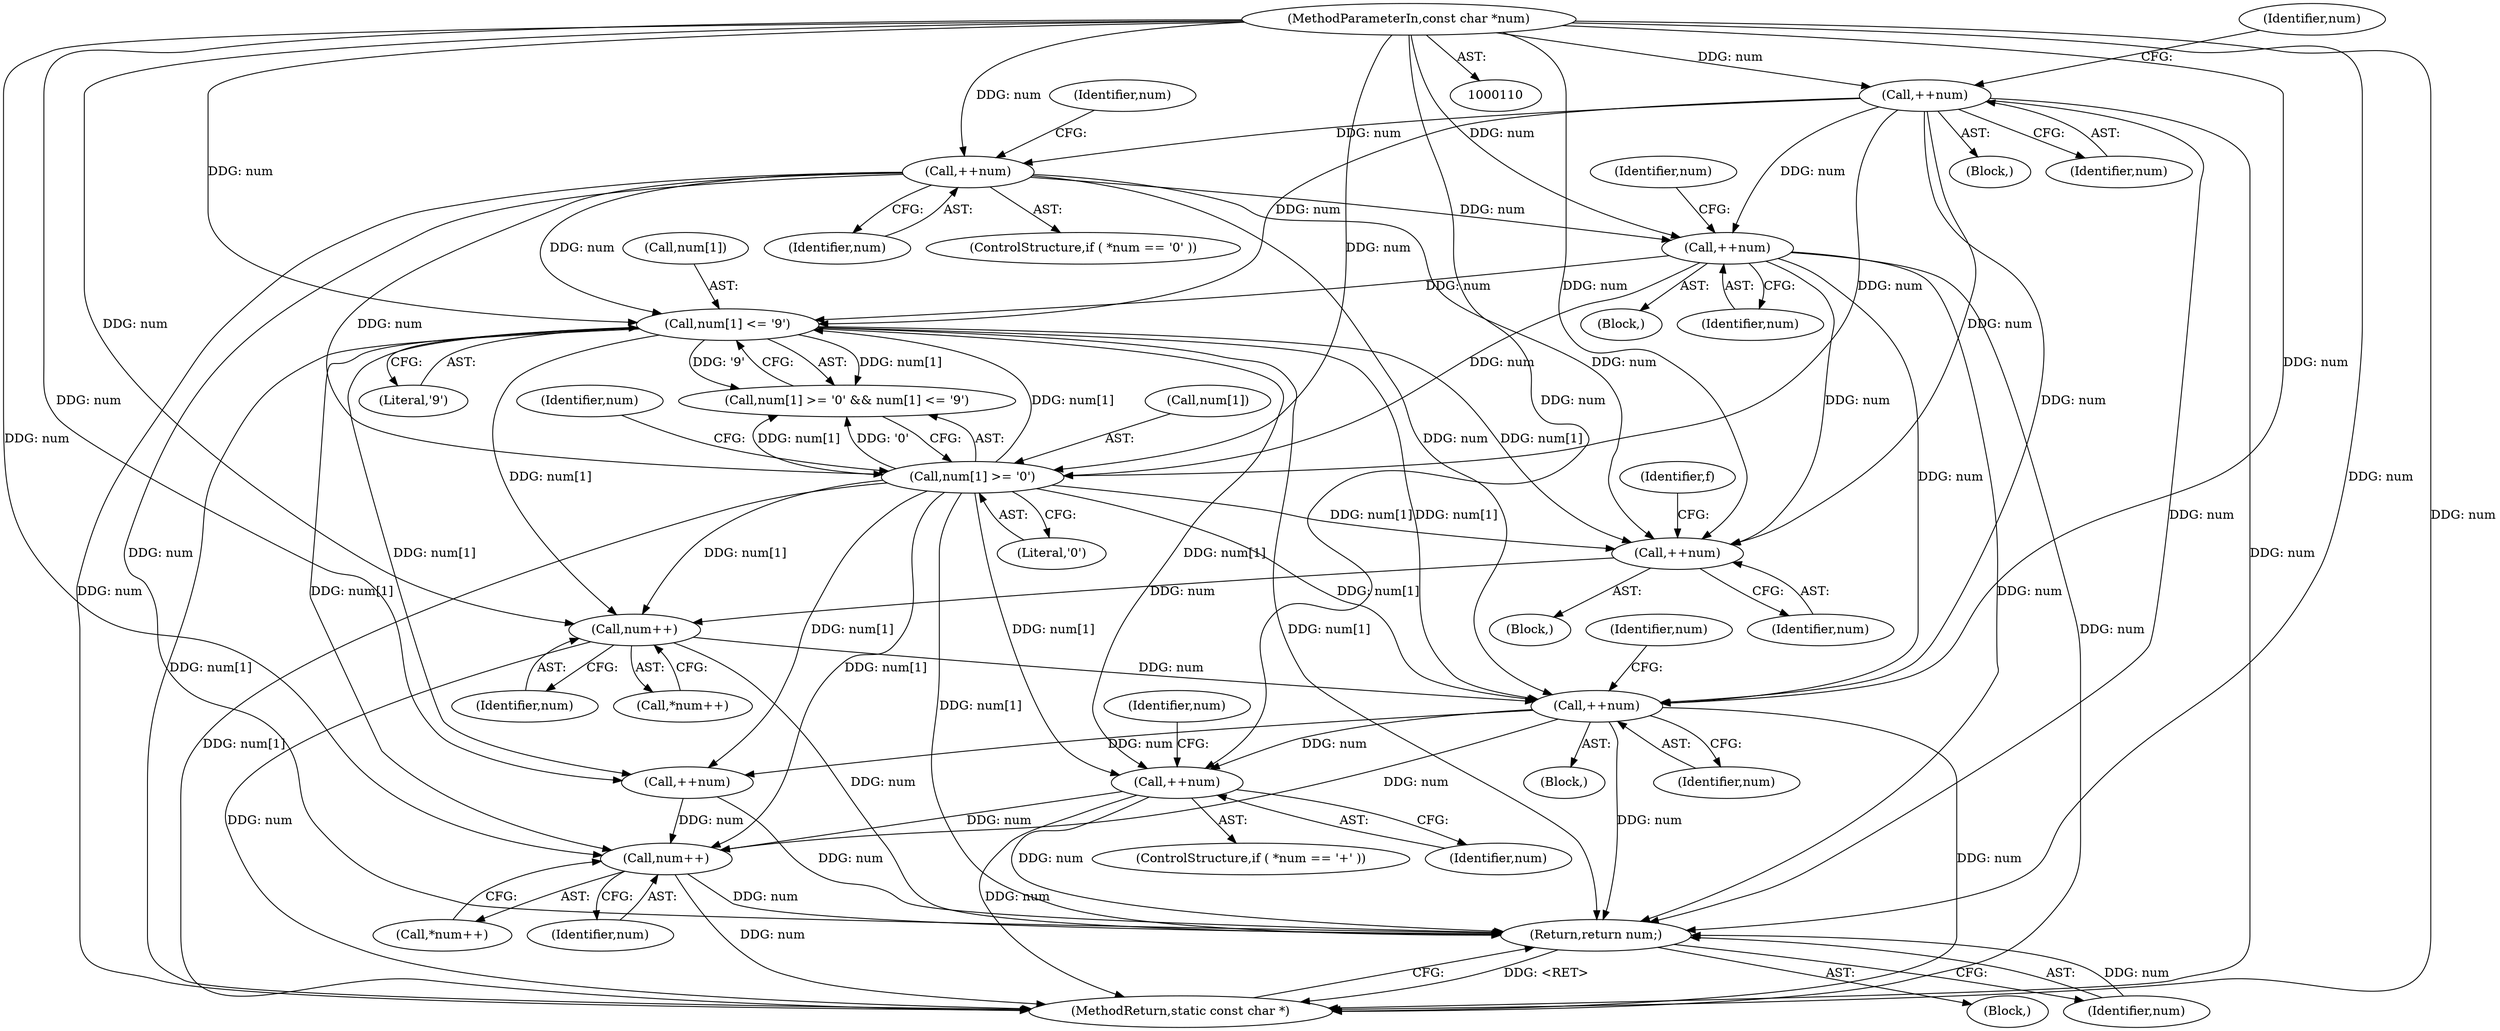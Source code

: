 digraph "1_iperf_91f2fa59e8ed80dfbf400add0164ee0e508e412a_36@pointer" {
"1000273" [label="(Call,++num)"];
"1000266" [label="(Call,++num)"];
"1000238" [label="(Call,num++)"];
"1000226" [label="(Call,++num)"];
"1000159" [label="(Call,++num)"];
"1000152" [label="(Call,++num)"];
"1000112" [label="(MethodParameterIn,const char *num)"];
"1000194" [label="(Call,++num)"];
"1000217" [label="(Call,num[1] <= '9')"];
"1000212" [label="(Call,num[1] >= '0')"];
"1000306" [label="(Call,num++)"];
"1000357" [label="(Return,return num;)"];
"1000273" [label="(Call,++num)"];
"1000112" [label="(MethodParameterIn,const char *num)"];
"1000237" [label="(Call,*num++)"];
"1000359" [label="(MethodReturn,static const char *)"];
"1000218" [label="(Call,num[1])"];
"1000358" [label="(Identifier,num)"];
"1000222" [label="(Block,)"];
"1000213" [label="(Call,num[1])"];
"1000159" [label="(Call,++num)"];
"1000267" [label="(Identifier,num)"];
"1000227" [label="(Identifier,num)"];
"1000274" [label="(Identifier,num)"];
"1000286" [label="(Call,++num)"];
"1000216" [label="(Literal,'0')"];
"1000271" [label="(Identifier,num)"];
"1000199" [label="(Identifier,num)"];
"1000219" [label="(Identifier,num)"];
"1000113" [label="(Block,)"];
"1000165" [label="(Identifier,num)"];
"1000357" [label="(Return,return num;)"];
"1000226" [label="(Call,++num)"];
"1000221" [label="(Literal,'9')"];
"1000154" [label="(ControlStructure,if ( *num == '0' ))"];
"1000147" [label="(Block,)"];
"1000307" [label="(Identifier,num)"];
"1000306" [label="(Call,num++)"];
"1000292" [label="(Identifier,num)"];
"1000266" [label="(Call,++num)"];
"1000152" [label="(Call,++num)"];
"1000268" [label="(ControlStructure,if ( *num == '+' ))"];
"1000211" [label="(Call,num[1] >= '0' && num[1] <= '9')"];
"1000238" [label="(Call,num++)"];
"1000212" [label="(Call,num[1] >= '0')"];
"1000262" [label="(Block,)"];
"1000153" [label="(Identifier,num)"];
"1000173" [label="(Block,)"];
"1000157" [label="(Identifier,num)"];
"1000195" [label="(Identifier,num)"];
"1000305" [label="(Call,*num++)"];
"1000217" [label="(Call,num[1] <= '9')"];
"1000194" [label="(Call,++num)"];
"1000231" [label="(Identifier,f)"];
"1000239" [label="(Identifier,num)"];
"1000160" [label="(Identifier,num)"];
"1000273" -> "1000268"  [label="AST: "];
"1000273" -> "1000274"  [label="CFG: "];
"1000274" -> "1000273"  [label="AST: "];
"1000292" -> "1000273"  [label="CFG: "];
"1000273" -> "1000359"  [label="DDG: num"];
"1000266" -> "1000273"  [label="DDG: num"];
"1000217" -> "1000273"  [label="DDG: num[1]"];
"1000212" -> "1000273"  [label="DDG: num[1]"];
"1000112" -> "1000273"  [label="DDG: num"];
"1000273" -> "1000306"  [label="DDG: num"];
"1000273" -> "1000357"  [label="DDG: num"];
"1000266" -> "1000262"  [label="AST: "];
"1000266" -> "1000267"  [label="CFG: "];
"1000267" -> "1000266"  [label="AST: "];
"1000271" -> "1000266"  [label="CFG: "];
"1000266" -> "1000359"  [label="DDG: num"];
"1000238" -> "1000266"  [label="DDG: num"];
"1000159" -> "1000266"  [label="DDG: num"];
"1000194" -> "1000266"  [label="DDG: num"];
"1000217" -> "1000266"  [label="DDG: num[1]"];
"1000152" -> "1000266"  [label="DDG: num"];
"1000212" -> "1000266"  [label="DDG: num[1]"];
"1000112" -> "1000266"  [label="DDG: num"];
"1000266" -> "1000286"  [label="DDG: num"];
"1000266" -> "1000306"  [label="DDG: num"];
"1000266" -> "1000357"  [label="DDG: num"];
"1000238" -> "1000237"  [label="AST: "];
"1000238" -> "1000239"  [label="CFG: "];
"1000239" -> "1000238"  [label="AST: "];
"1000237" -> "1000238"  [label="CFG: "];
"1000238" -> "1000359"  [label="DDG: num"];
"1000226" -> "1000238"  [label="DDG: num"];
"1000217" -> "1000238"  [label="DDG: num[1]"];
"1000212" -> "1000238"  [label="DDG: num[1]"];
"1000112" -> "1000238"  [label="DDG: num"];
"1000238" -> "1000357"  [label="DDG: num"];
"1000226" -> "1000222"  [label="AST: "];
"1000226" -> "1000227"  [label="CFG: "];
"1000227" -> "1000226"  [label="AST: "];
"1000231" -> "1000226"  [label="CFG: "];
"1000159" -> "1000226"  [label="DDG: num"];
"1000194" -> "1000226"  [label="DDG: num"];
"1000217" -> "1000226"  [label="DDG: num[1]"];
"1000152" -> "1000226"  [label="DDG: num"];
"1000212" -> "1000226"  [label="DDG: num[1]"];
"1000112" -> "1000226"  [label="DDG: num"];
"1000159" -> "1000154"  [label="AST: "];
"1000159" -> "1000160"  [label="CFG: "];
"1000160" -> "1000159"  [label="AST: "];
"1000165" -> "1000159"  [label="CFG: "];
"1000159" -> "1000359"  [label="DDG: num"];
"1000152" -> "1000159"  [label="DDG: num"];
"1000112" -> "1000159"  [label="DDG: num"];
"1000159" -> "1000194"  [label="DDG: num"];
"1000159" -> "1000212"  [label="DDG: num"];
"1000159" -> "1000217"  [label="DDG: num"];
"1000159" -> "1000357"  [label="DDG: num"];
"1000152" -> "1000147"  [label="AST: "];
"1000152" -> "1000153"  [label="CFG: "];
"1000153" -> "1000152"  [label="AST: "];
"1000157" -> "1000152"  [label="CFG: "];
"1000152" -> "1000359"  [label="DDG: num"];
"1000112" -> "1000152"  [label="DDG: num"];
"1000152" -> "1000194"  [label="DDG: num"];
"1000152" -> "1000212"  [label="DDG: num"];
"1000152" -> "1000217"  [label="DDG: num"];
"1000152" -> "1000357"  [label="DDG: num"];
"1000112" -> "1000110"  [label="AST: "];
"1000112" -> "1000359"  [label="DDG: num"];
"1000112" -> "1000194"  [label="DDG: num"];
"1000112" -> "1000212"  [label="DDG: num"];
"1000112" -> "1000217"  [label="DDG: num"];
"1000112" -> "1000286"  [label="DDG: num"];
"1000112" -> "1000306"  [label="DDG: num"];
"1000112" -> "1000357"  [label="DDG: num"];
"1000194" -> "1000173"  [label="AST: "];
"1000194" -> "1000195"  [label="CFG: "];
"1000195" -> "1000194"  [label="AST: "];
"1000199" -> "1000194"  [label="CFG: "];
"1000194" -> "1000359"  [label="DDG: num"];
"1000194" -> "1000212"  [label="DDG: num"];
"1000194" -> "1000217"  [label="DDG: num"];
"1000194" -> "1000357"  [label="DDG: num"];
"1000217" -> "1000211"  [label="AST: "];
"1000217" -> "1000221"  [label="CFG: "];
"1000218" -> "1000217"  [label="AST: "];
"1000221" -> "1000217"  [label="AST: "];
"1000211" -> "1000217"  [label="CFG: "];
"1000217" -> "1000359"  [label="DDG: num[1]"];
"1000217" -> "1000211"  [label="DDG: num[1]"];
"1000217" -> "1000211"  [label="DDG: '9'"];
"1000212" -> "1000217"  [label="DDG: num[1]"];
"1000217" -> "1000286"  [label="DDG: num[1]"];
"1000217" -> "1000306"  [label="DDG: num[1]"];
"1000217" -> "1000357"  [label="DDG: num[1]"];
"1000212" -> "1000211"  [label="AST: "];
"1000212" -> "1000216"  [label="CFG: "];
"1000213" -> "1000212"  [label="AST: "];
"1000216" -> "1000212"  [label="AST: "];
"1000219" -> "1000212"  [label="CFG: "];
"1000211" -> "1000212"  [label="CFG: "];
"1000212" -> "1000359"  [label="DDG: num[1]"];
"1000212" -> "1000211"  [label="DDG: num[1]"];
"1000212" -> "1000211"  [label="DDG: '0'"];
"1000212" -> "1000286"  [label="DDG: num[1]"];
"1000212" -> "1000306"  [label="DDG: num[1]"];
"1000212" -> "1000357"  [label="DDG: num[1]"];
"1000306" -> "1000305"  [label="AST: "];
"1000306" -> "1000307"  [label="CFG: "];
"1000307" -> "1000306"  [label="AST: "];
"1000305" -> "1000306"  [label="CFG: "];
"1000306" -> "1000359"  [label="DDG: num"];
"1000286" -> "1000306"  [label="DDG: num"];
"1000306" -> "1000357"  [label="DDG: num"];
"1000357" -> "1000113"  [label="AST: "];
"1000357" -> "1000358"  [label="CFG: "];
"1000358" -> "1000357"  [label="AST: "];
"1000359" -> "1000357"  [label="CFG: "];
"1000357" -> "1000359"  [label="DDG: <RET>"];
"1000358" -> "1000357"  [label="DDG: num"];
"1000286" -> "1000357"  [label="DDG: num"];
}
